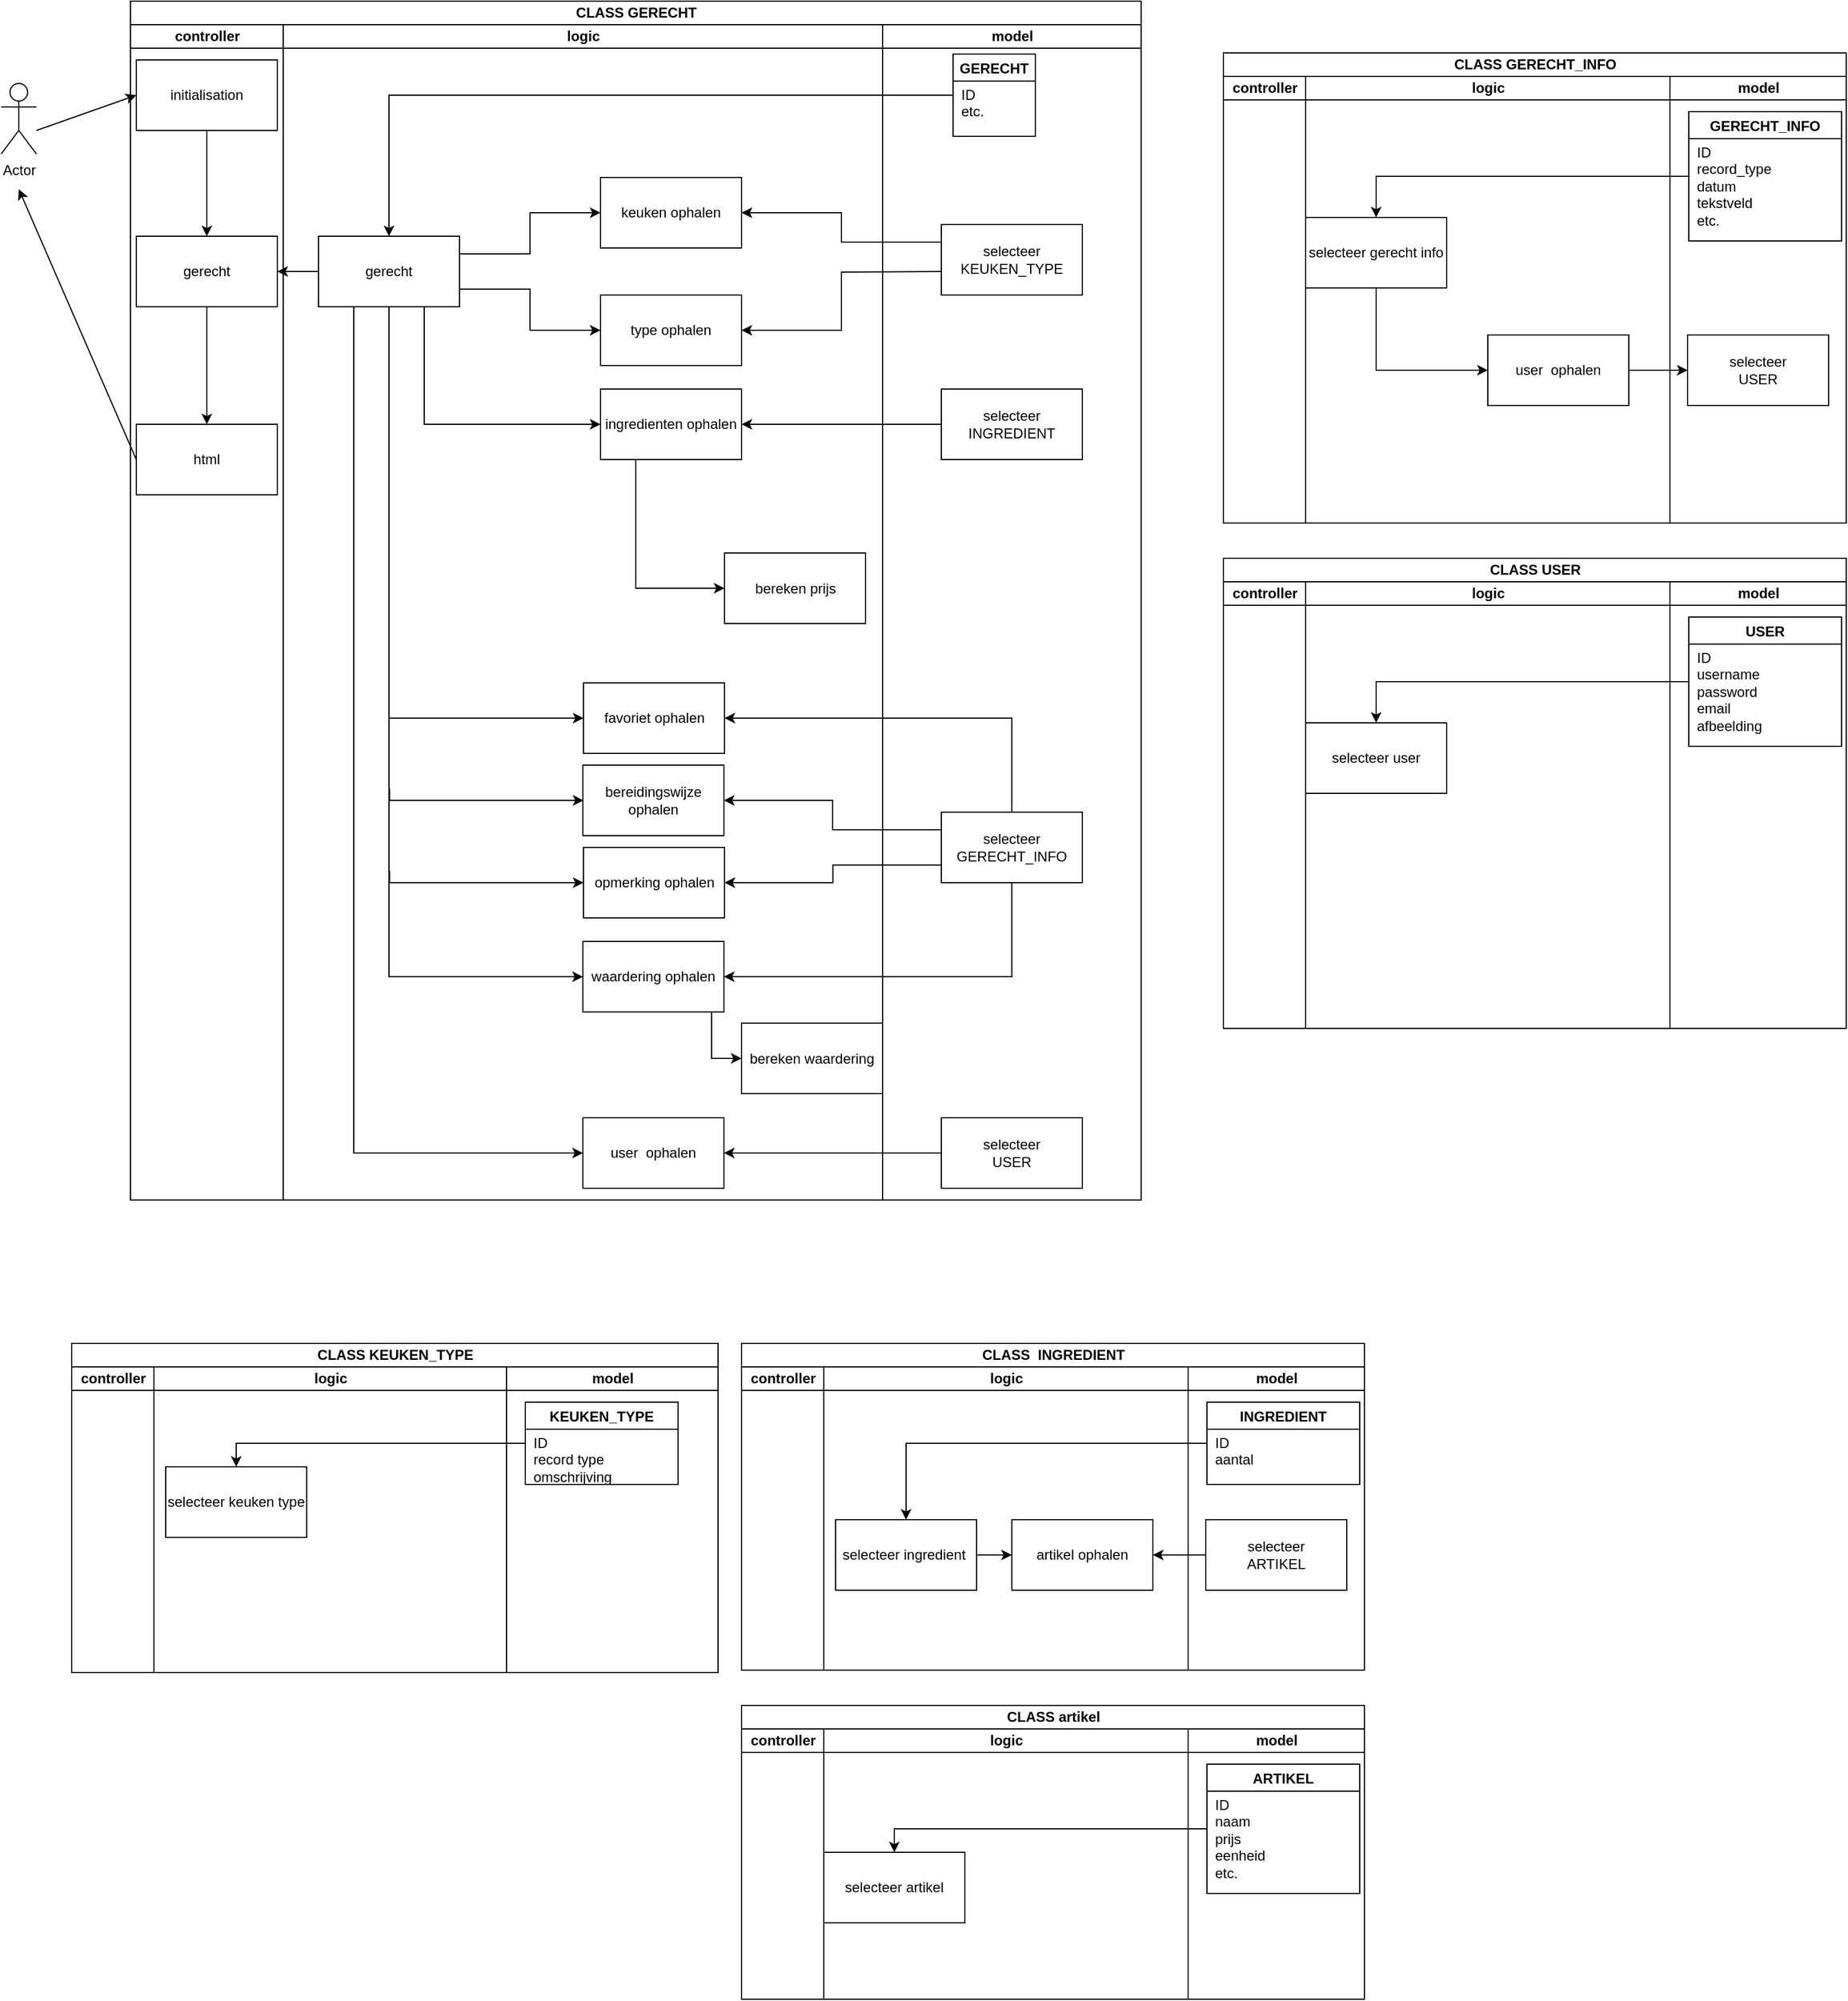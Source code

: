 <mxfile version="12.2.4" pages="1"><diagram id="YLEvg4QJpDKZLyRfdFkU" name="Page-1"><mxGraphModel dx="720" dy="549" grid="1" gridSize="10" guides="1" tooltips="1" connect="1" arrows="1" fold="1" page="1" pageScale="1" pageWidth="850" pageHeight="1100" math="0" shadow="0"><root><mxCell id="0"/><mxCell id="1" parent="0"/><mxCell id="2" value="CLASS GERECHT" style="swimlane;html=1;childLayout=stackLayout;resizeParent=1;resizeParentMax=0;startSize=20;" parent="1" vertex="1"><mxGeometry x="170" y="90" width="860" height="1020" as="geometry"/></mxCell><mxCell id="3" value="controller" style="swimlane;html=1;startSize=20;" parent="2" vertex="1"><mxGeometry y="20" width="130" height="1000" as="geometry"/></mxCell><UserObject label="initialisation" treeRoot="1" id="8"><mxCell style="whiteSpace=wrap;html=1;align=center;treeFolding=1;treeMoving=1;container=1;recursiveResize=0;" parent="3" vertex="1"><mxGeometry x="5" y="30" width="120" height="60" as="geometry"/></mxCell></UserObject><UserObject label="gerecht" treeRoot="1" id="14"><mxCell style="whiteSpace=wrap;html=1;align=center;treeFolding=1;treeMoving=1;container=1;recursiveResize=0;" parent="3" vertex="1"><mxGeometry x="5" y="180" width="120" height="60" as="geometry"/></mxCell></UserObject><UserObject label="html" treeRoot="1" id="15"><mxCell style="whiteSpace=wrap;html=1;align=center;treeFolding=1;treeMoving=1;container=1;recursiveResize=0;" parent="3" vertex="1"><mxGeometry x="5" y="340" width="120" height="60" as="geometry"/></mxCell></UserObject><mxCell id="17" value="" style="endArrow=classic;html=1;exitX=0.5;exitY=1;exitDx=0;exitDy=0;entryX=0.5;entryY=0;entryDx=0;entryDy=0;" parent="3" source="8" target="14" edge="1"><mxGeometry width="50" height="50" relative="1" as="geometry"><mxPoint x="-110" y="530" as="sourcePoint"/><mxPoint x="-60" y="480" as="targetPoint"/></mxGeometry></mxCell><mxCell id="18" value="" style="endArrow=classic;html=1;exitX=0.5;exitY=1;exitDx=0;exitDy=0;entryX=0.5;entryY=0;entryDx=0;entryDy=0;" parent="3" source="14" target="15" edge="1"><mxGeometry width="50" height="50" relative="1" as="geometry"><mxPoint x="75" y="100" as="sourcePoint"/><mxPoint x="75" y="190" as="targetPoint"/></mxGeometry></mxCell><mxCell id="4" value="logic" style="swimlane;html=1;startSize=20;" parent="2" vertex="1"><mxGeometry x="130" y="20" width="510" height="1000" as="geometry"/></mxCell><mxCell id="67" style="edgeStyle=orthogonalEdgeStyle;rounded=0;orthogonalLoop=1;jettySize=auto;html=1;exitX=1;exitY=0.25;exitDx=0;exitDy=0;" parent="4" source="21" target="46" edge="1"><mxGeometry relative="1" as="geometry"/></mxCell><mxCell id="68" style="edgeStyle=orthogonalEdgeStyle;rounded=0;orthogonalLoop=1;jettySize=auto;html=1;exitX=1;exitY=0.75;exitDx=0;exitDy=0;entryX=0;entryY=0.5;entryDx=0;entryDy=0;" parent="4" source="21" target="62" edge="1"><mxGeometry relative="1" as="geometry"/></mxCell><mxCell id="125" style="edgeStyle=orthogonalEdgeStyle;rounded=0;orthogonalLoop=1;jettySize=auto;html=1;exitX=0.5;exitY=1;exitDx=0;exitDy=0;entryX=0;entryY=0.5;entryDx=0;entryDy=0;" parent="4" source="21" target="122" edge="1"><mxGeometry relative="1" as="geometry"><Array as="points"><mxPoint x="120" y="240"/><mxPoint x="120" y="340"/></Array></mxGeometry></mxCell><mxCell id="167" style="edgeStyle=orthogonalEdgeStyle;rounded=0;orthogonalLoop=1;jettySize=auto;html=1;exitX=0.5;exitY=1;exitDx=0;exitDy=0;entryX=0;entryY=0.5;entryDx=0;entryDy=0;" parent="4" source="21" target="284" edge="1"><mxGeometry relative="1" as="geometry"><mxPoint x="220" y="720" as="targetPoint"/><Array as="points"><mxPoint x="90" y="810"/></Array></mxGeometry></mxCell><mxCell id="172" style="edgeStyle=orthogonalEdgeStyle;rounded=0;orthogonalLoop=1;jettySize=auto;html=1;exitX=0.25;exitY=1;exitDx=0;exitDy=0;entryX=0;entryY=0.5;entryDx=0;entryDy=0;" parent="4" source="21" target="171" edge="1"><mxGeometry relative="1" as="geometry"/></mxCell><UserObject label="gerecht" treeRoot="1" id="21"><mxCell style="whiteSpace=wrap;html=1;align=center;treeFolding=1;treeMoving=1;container=1;recursiveResize=0;" parent="4" vertex="1"><mxGeometry x="30" y="180" width="120" height="60" as="geometry"/></mxCell></UserObject><UserObject label="keuken ophalen" treeRoot="1" id="46"><mxCell style="whiteSpace=wrap;html=1;align=center;treeFolding=1;treeMoving=1;container=1;recursiveResize=0;" parent="4" vertex="1"><mxGeometry x="270" y="130" width="120" height="60" as="geometry"/></mxCell></UserObject><UserObject label="type ophalen" treeRoot="1" id="62"><mxCell style="whiteSpace=wrap;html=1;align=center;treeFolding=1;treeMoving=1;container=1;recursiveResize=0;" parent="4" vertex="1"><mxGeometry x="270" y="230" width="120" height="60" as="geometry"/></mxCell></UserObject><mxCell id="206" style="edgeStyle=orthogonalEdgeStyle;rounded=0;orthogonalLoop=1;jettySize=auto;html=1;exitX=0.25;exitY=1;exitDx=0;exitDy=0;entryX=0;entryY=0.5;entryDx=0;entryDy=0;" parent="4" source="122" target="204" edge="1"><mxGeometry relative="1" as="geometry"/></mxCell><UserObject label="ingredienten ophalen" treeRoot="1" id="122"><mxCell style="whiteSpace=wrap;html=1;align=center;treeFolding=1;treeMoving=1;container=1;recursiveResize=0;" parent="4" vertex="1"><mxGeometry x="270" y="310" width="120" height="60" as="geometry"/></mxCell></UserObject><UserObject label="bereidingswijze ophalen" treeRoot="1" id="166"><mxCell style="whiteSpace=wrap;html=1;align=center;treeFolding=1;treeMoving=1;container=1;recursiveResize=0;" parent="4" vertex="1"><mxGeometry x="255" y="630" width="120" height="60" as="geometry"/></mxCell></UserObject><UserObject label="user&amp;nbsp; ophalen" treeRoot="1" id="171"><mxCell style="whiteSpace=wrap;html=1;align=center;treeFolding=1;treeMoving=1;container=1;recursiveResize=0;" parent="4" vertex="1"><mxGeometry x="255" y="930" width="120" height="60" as="geometry"/></mxCell></UserObject><mxCell id="202" style="edgeStyle=orthogonalEdgeStyle;rounded=0;orthogonalLoop=1;jettySize=auto;html=1;exitX=0.5;exitY=1;exitDx=0;exitDy=0;entryX=0;entryY=0.5;entryDx=0;entryDy=0;" parent="4" target="203" edge="1"><mxGeometry relative="1" as="geometry"><mxPoint x="344.5" y="840" as="sourcePoint"/><Array as="points"><mxPoint x="364.5" y="840"/><mxPoint x="364.5" y="879"/></Array></mxGeometry></mxCell><UserObject label="bereken waardering" treeRoot="1" id="203"><mxCell style="whiteSpace=wrap;html=1;align=center;treeFolding=1;treeMoving=1;container=1;recursiveResize=0;" parent="4" vertex="1"><mxGeometry x="390" y="849.5" width="120" height="60" as="geometry"/></mxCell></UserObject><UserObject label="bereken prijs" treeRoot="1" id="204"><mxCell style="whiteSpace=wrap;html=1;align=center;treeFolding=1;treeMoving=1;container=1;recursiveResize=0;" parent="4" vertex="1"><mxGeometry x="375.5" y="449.5" width="120" height="60" as="geometry"/></mxCell></UserObject><UserObject label="favoriet ophalen" treeRoot="1" id="207"><mxCell style="whiteSpace=wrap;html=1;align=center;treeFolding=1;treeMoving=1;container=1;recursiveResize=0;" parent="4" vertex="1"><mxGeometry x="255.5" y="560" width="120" height="60" as="geometry"/></mxCell></UserObject><UserObject label="opmerking ophalen" treeRoot="1" id="245"><mxCell style="whiteSpace=wrap;html=1;align=center;treeFolding=1;treeMoving=1;container=1;recursiveResize=0;" parent="4" vertex="1"><mxGeometry x="255.5" y="700" width="120" height="60" as="geometry"/></mxCell></UserObject><UserObject label="waardering ophalen" treeRoot="1" id="284"><mxCell style="whiteSpace=wrap;html=1;align=center;treeFolding=1;treeMoving=1;container=1;recursiveResize=0;" parent="4" vertex="1"><mxGeometry x="255" y="780" width="120" height="60" as="geometry"/></mxCell></UserObject><mxCell id="288" style="edgeStyle=orthogonalEdgeStyle;rounded=0;orthogonalLoop=1;jettySize=auto;html=1;entryX=0;entryY=0.5;entryDx=0;entryDy=0;" parent="4" edge="1"><mxGeometry relative="1" as="geometry"><mxPoint x="90.5" y="650" as="sourcePoint"/><mxPoint x="255.5" y="660" as="targetPoint"/><Array as="points"><mxPoint x="90.5" y="660"/></Array></mxGeometry></mxCell><mxCell id="289" style="edgeStyle=orthogonalEdgeStyle;rounded=0;orthogonalLoop=1;jettySize=auto;html=1;entryX=0;entryY=0.5;entryDx=0;entryDy=0;" parent="4" edge="1"><mxGeometry relative="1" as="geometry"><mxPoint x="90.5" y="720" as="sourcePoint"/><mxPoint x="255.5" y="730" as="targetPoint"/><Array as="points"><mxPoint x="90" y="730"/></Array></mxGeometry></mxCell><mxCell id="5" value="model" style="swimlane;html=1;startSize=20;" parent="2" vertex="1"><mxGeometry x="640" y="20" width="220" height="1000" as="geometry"/></mxCell><mxCell id="28" value="GERECHT" style="swimlane;" parent="5" vertex="1"><mxGeometry x="60" y="25" width="70" height="70" as="geometry"/></mxCell><mxCell id="29" value="ID&lt;br&gt;etc." style="text;html=1;resizable=0;points=[];autosize=1;align=left;verticalAlign=top;spacingTop=-4;" parent="28" vertex="1"><mxGeometry x="5" y="25" width="30" height="30" as="geometry"/></mxCell><UserObject label="selecteer&lt;br&gt;KEUKEN_TYPE" treeRoot="1" id="63"><mxCell style="whiteSpace=wrap;html=1;align=center;treeFolding=1;treeMoving=1;container=1;recursiveResize=0;" parent="5" vertex="1"><mxGeometry x="50" y="170" width="120" height="60" as="geometry"/></mxCell></UserObject><UserObject label="selecteer&lt;br&gt;INGREDIENT" treeRoot="1" id="126"><mxCell style="whiteSpace=wrap;html=1;align=center;treeFolding=1;treeMoving=1;container=1;recursiveResize=0;" parent="5" vertex="1"><mxGeometry x="50" y="310" width="120" height="60" as="geometry"/></mxCell></UserObject><UserObject label="selecteer&lt;br&gt;GERECHT_INFO" treeRoot="1" id="168"><mxCell style="whiteSpace=wrap;html=1;align=center;treeFolding=1;treeMoving=1;container=1;recursiveResize=0;" parent="5" vertex="1"><mxGeometry x="50" y="670" width="120" height="60" as="geometry"/></mxCell></UserObject><UserObject label="selecteer&lt;br&gt;USER" treeRoot="1" id="173"><mxCell style="whiteSpace=wrap;html=1;align=center;treeFolding=1;treeMoving=1;container=1;recursiveResize=0;" parent="5" vertex="1"><mxGeometry x="50" y="930" width="120" height="60" as="geometry"/></mxCell></UserObject><mxCell id="22" value="" style="endArrow=classic;html=1;exitX=0;exitY=0.5;exitDx=0;exitDy=0;entryX=1;entryY=0.5;entryDx=0;entryDy=0;" parent="2" source="21" target="14" edge="1"><mxGeometry width="50" height="50" relative="1" as="geometry"><mxPoint x="-110" y="550" as="sourcePoint"/><mxPoint x="-60" y="500" as="targetPoint"/></mxGeometry></mxCell><mxCell id="27" style="edgeStyle=orthogonalEdgeStyle;rounded=0;orthogonalLoop=1;jettySize=auto;html=1;exitX=0;exitY=0.5;exitDx=0;exitDy=0;entryX=0.5;entryY=0;entryDx=0;entryDy=0;" parent="2" source="28" target="21" edge="1"><mxGeometry relative="1" as="geometry"><mxPoint x="689.571" y="79.571" as="sourcePoint"/></mxGeometry></mxCell><mxCell id="65" style="edgeStyle=orthogonalEdgeStyle;rounded=0;orthogonalLoop=1;jettySize=auto;html=1;entryX=1;entryY=0.5;entryDx=0;entryDy=0;" parent="2" target="62" edge="1"><mxGeometry relative="1" as="geometry"><mxPoint x="690" y="230" as="sourcePoint"/></mxGeometry></mxCell><mxCell id="66" style="edgeStyle=orthogonalEdgeStyle;rounded=0;orthogonalLoop=1;jettySize=auto;html=1;exitX=0;exitY=0.25;exitDx=0;exitDy=0;entryX=1;entryY=0.5;entryDx=0;entryDy=0;" parent="2" source="63" target="46" edge="1"><mxGeometry relative="1" as="geometry"/></mxCell><mxCell id="127" style="edgeStyle=orthogonalEdgeStyle;rounded=0;orthogonalLoop=1;jettySize=auto;html=1;exitX=0;exitY=0.5;exitDx=0;exitDy=0;" parent="2" source="126" target="122" edge="1"><mxGeometry relative="1" as="geometry"/></mxCell><mxCell id="174" style="edgeStyle=orthogonalEdgeStyle;rounded=0;orthogonalLoop=1;jettySize=auto;html=1;exitX=0;exitY=0.5;exitDx=0;exitDy=0;entryX=1;entryY=0.5;entryDx=0;entryDy=0;" parent="2" source="173" target="171" edge="1"><mxGeometry relative="1" as="geometry"><mxPoint x="620" y="970" as="targetPoint"/></mxGeometry></mxCell><mxCell id="290" style="edgeStyle=orthogonalEdgeStyle;rounded=0;orthogonalLoop=1;jettySize=auto;html=1;exitX=0.5;exitY=0;exitDx=0;exitDy=0;entryX=1;entryY=0.5;entryDx=0;entryDy=0;" parent="2" source="168" target="207" edge="1"><mxGeometry relative="1" as="geometry"><mxPoint x="670" y="580" as="sourcePoint"/></mxGeometry></mxCell><mxCell id="292" style="edgeStyle=orthogonalEdgeStyle;rounded=0;orthogonalLoop=1;jettySize=auto;html=1;exitX=0;exitY=0.75;exitDx=0;exitDy=0;entryX=1;entryY=0.5;entryDx=0;entryDy=0;" parent="2" source="168" target="245" edge="1"><mxGeometry relative="1" as="geometry"><mxPoint x="580" y="720" as="targetPoint"/></mxGeometry></mxCell><mxCell id="291" style="edgeStyle=orthogonalEdgeStyle;rounded=0;orthogonalLoop=1;jettySize=auto;html=1;entryX=1;entryY=0.5;entryDx=0;entryDy=0;exitX=0;exitY=0.25;exitDx=0;exitDy=0;" parent="2" source="168" target="166" edge="1"><mxGeometry relative="1" as="geometry"><mxPoint x="690" y="670" as="targetPoint"/><mxPoint x="598" y="640" as="sourcePoint"/></mxGeometry></mxCell><mxCell id="293" style="edgeStyle=orthogonalEdgeStyle;rounded=0;orthogonalLoop=1;jettySize=auto;html=1;entryX=1;entryY=0.5;entryDx=0;entryDy=0;exitX=0.5;exitY=1;exitDx=0;exitDy=0;" parent="2" source="168" target="284" edge="1"><mxGeometry relative="1" as="geometry"><mxPoint x="620" y="780" as="sourcePoint"/></mxGeometry></mxCell><mxCell id="7" value="Actor" style="shape=umlActor;verticalLabelPosition=bottom;labelBackgroundColor=#ffffff;verticalAlign=top;html=1;outlineConnect=0;" parent="1" vertex="1"><mxGeometry x="60" y="160" width="30" height="60" as="geometry"/></mxCell><mxCell id="16" value="" style="endArrow=classic;html=1;entryX=0;entryY=0.5;entryDx=0;entryDy=0;" parent="1" target="8" edge="1"><mxGeometry width="50" height="50" relative="1" as="geometry"><mxPoint x="90" y="200" as="sourcePoint"/><mxPoint x="110" y="590" as="targetPoint"/></mxGeometry></mxCell><mxCell id="19" value="" style="endArrow=classic;html=1;exitX=0;exitY=0.5;exitDx=0;exitDy=0;" parent="1" source="15" edge="1"><mxGeometry width="50" height="50" relative="1" as="geometry"><mxPoint x="25" y="300" as="sourcePoint"/><mxPoint x="75" y="250" as="targetPoint"/></mxGeometry></mxCell><mxCell id="94" value="CLASS KEUKEN_TYPE" style="swimlane;html=1;childLayout=stackLayout;resizeParent=1;resizeParentMax=0;startSize=20;" parent="1" vertex="1"><mxGeometry x="120" y="1232" width="550" height="280" as="geometry"/></mxCell><mxCell id="95" value="controller" style="swimlane;html=1;startSize=20;" parent="94" vertex="1"><mxGeometry y="20" width="70" height="260" as="geometry"/></mxCell><mxCell id="101" value="logic" style="swimlane;html=1;startSize=20;" parent="94" vertex="1"><mxGeometry x="70" y="20" width="300" height="260" as="geometry"/></mxCell><UserObject label="selecteer keuken type" treeRoot="1" id="118"><mxCell style="whiteSpace=wrap;html=1;align=center;treeFolding=1;treeMoving=1;container=1;recursiveResize=0;" parent="101" vertex="1"><mxGeometry x="10" y="85" width="120" height="60" as="geometry"/></mxCell></UserObject><mxCell id="107" value="model" style="swimlane;html=1;startSize=20;" parent="94" vertex="1"><mxGeometry x="370" y="20" width="180" height="260" as="geometry"/></mxCell><mxCell id="108" value="KEUKEN_TYPE" style="swimlane;" parent="107" vertex="1"><mxGeometry x="16" y="30" width="130" height="70" as="geometry"/></mxCell><mxCell id="109" value="ID&lt;br&gt;record type&lt;br&gt;omschrijving" style="text;html=1;resizable=0;points=[];autosize=1;align=left;verticalAlign=top;spacingTop=-4;" parent="108" vertex="1"><mxGeometry x="5" y="25" width="80" height="40" as="geometry"/></mxCell><mxCell id="121" style="edgeStyle=orthogonalEdgeStyle;rounded=0;orthogonalLoop=1;jettySize=auto;html=1;exitX=0;exitY=0.5;exitDx=0;exitDy=0;entryX=0.5;entryY=0;entryDx=0;entryDy=0;" parent="94" source="108" target="118" edge="1"><mxGeometry relative="1" as="geometry"/></mxCell><mxCell id="128" value="CLASS&amp;nbsp; INGREDIENT" style="swimlane;html=1;childLayout=stackLayout;resizeParent=1;resizeParentMax=0;startSize=20;" parent="1" vertex="1"><mxGeometry x="690" y="1232" width="530" height="278" as="geometry"/></mxCell><mxCell id="129" value="controller" style="swimlane;html=1;startSize=20;" parent="128" vertex="1"><mxGeometry y="20" width="70" height="258" as="geometry"/></mxCell><mxCell id="130" value="logic" style="swimlane;html=1;startSize=20;" parent="128" vertex="1"><mxGeometry x="70" y="20" width="310" height="258" as="geometry"/></mxCell><mxCell id="145" style="edgeStyle=orthogonalEdgeStyle;rounded=0;orthogonalLoop=1;jettySize=auto;html=1;exitX=1;exitY=0.5;exitDx=0;exitDy=0;" parent="130" source="131" target="144" edge="1"><mxGeometry relative="1" as="geometry"/></mxCell><UserObject label="selecteer ingredient&amp;nbsp;" treeRoot="1" id="131"><mxCell style="whiteSpace=wrap;html=1;align=center;treeFolding=1;treeMoving=1;container=1;recursiveResize=0;" parent="130" vertex="1"><mxGeometry x="10" y="130" width="120" height="60" as="geometry"/></mxCell></UserObject><UserObject label="artikel ophalen&lt;span style=&quot;color: rgba(0 , 0 , 0 , 0) ; font-family: monospace ; font-size: 0px ; white-space: nowrap&quot;&gt;%3CmxGraphModel%3E%3Croot%3E%3CmxCell%20id%3D%220%22%2F%3E%3CmxCell%20id%3D%221%22%20parent%3D%220%22%2F%3E%3CmxCell%20id%3D%222%22%20value%3D%22CLASS%20KEUKEN_TYPE%22%20style%3D%22swimlane%3Bhtml%3D1%3BchildLayout%3DstackLayout%3BresizeParent%3D1%3BresizeParentMax%3D0%3BstartSize%3D20%3B%22%20vertex%3D%221%22%20parent%3D%221%22%3E%3CmxGeometry%20x%3D%22160%22%20y%3D%22660%22%20width%3D%22520%22%20height%3D%22250%22%20as%3D%22geometry%22%2F%3E%3C%2FmxCell%3E%3CmxCell%20id%3D%223%22%20value%3D%22controller%22%20style%3D%22swimlane%3Bhtml%3D1%3BstartSize%3D20%3B%22%20vertex%3D%221%22%20parent%3D%222%22%3E%3CmxGeometry%20y%3D%2220%22%20width%3D%2270%22%20height%3D%22230%22%20as%3D%22geometry%22%2F%3E%3C%2FmxCell%3E%3CmxCell%20id%3D%224%22%20value%3D%22logic%22%20style%3D%22swimlane%3Bhtml%3D1%3BstartSize%3D20%3B%22%20vertex%3D%221%22%20parent%3D%222%22%3E%3CmxGeometry%20x%3D%2270%22%20y%3D%2220%22%20width%3D%22270%22%20height%3D%22230%22%20as%3D%22geometry%22%2F%3E%3C%2FmxCell%3E%3CUserObject%20label%3D%22ophalen%26amp%3Bnbsp%3B%26lt%3Bbr%26gt%3BKEUKEN_TYPE%22%20treeRoot%3D%221%22%20id%3D%225%22%3E%3CmxCell%20style%3D%22whiteSpace%3Dwrap%3Bhtml%3D1%3Balign%3Dcenter%3BtreeFolding%3D1%3BtreeMoving%3D1%3Bcontainer%3D1%3BrecursiveResize%3D0%3B%22%20vertex%3D%221%22%20parent%3D%224%22%3E%3CmxGeometry%20x%3D%2270%22%20y%3D%2285%22%20width%3D%22120%22%20height%3D%2260%22%20as%3D%22geometry%22%2F%3E%3C%2FmxCell%3E%3C%2FUserObject%3E%3CmxCell%20id%3D%226%22%20value%3D%22model%22%20style%3D%22swimlane%3Bhtml%3D1%3BstartSize%3D20%3B%22%20vertex%3D%221%22%20parent%3D%222%22%3E%3CmxGeometry%20x%3D%22340%22%20y%3D%2220%22%20width%3D%22180%22%20height%3D%22230%22%20as%3D%22geometry%22%2F%3E%3C%2FmxCell%3E%3CmxCell%20id%3D%227%22%20value%3D%22KEUKEN_TYPE%22%20style%3D%22swimlane%3B%22%20vertex%3D%221%22%20parent%3D%226%22%3E%3CmxGeometry%20x%3D%2216%22%20y%3D%2230%22%20width%3D%22130%22%20height%3D%2270%22%20as%3D%22geometry%22%2F%3E%3C%2FmxCell%3E%3CmxCell%20id%3D%228%22%20value%3D%22ID%26lt%3Bbr%26gt%3Brecord%20type%26lt%3Bbr%26gt%3Bomschrijving%22%20style%3D%22text%3Bhtml%3D1%3Bresizable%3D0%3Bpoints%3D%5B%5D%3Bautosize%3D1%3Balign%3Dleft%3BverticalAlign%3Dtop%3BspacingTop%3D-4%3B%22%20vertex%3D%221%22%20parent%3D%227%22%3E%3CmxGeometry%20x%3D%225%22%20y%3D%2225%22%20width%3D%2280%22%20height%3D%2240%22%20as%3D%22geometry%22%2F%3E%3C%2FmxCell%3E%3CmxCell%20id%3D%229%22%20style%3D%22edgeStyle%3DorthogonalEdgeStyle%3Brounded%3D0%3BorthogonalLoop%3D1%3BjettySize%3Dauto%3Bhtml%3D1%3BexitX%3D0%3BexitY%3D0.5%3BexitDx%3D0%3BexitDy%3D0%3BentryX%3D0.5%3BentryY%3D0%3BentryDx%3D0%3BentryDy%3D0%3B%22%20edge%3D%221%22%20parent%3D%222%22%20source%3D%227%22%20target%3D%225%22%3E%3CmxGeometry%20relative%3D%221%22%20as%3D%22geometry%22%2F%3E%3C%2FmxCell%3E%3C%2Froot%3E%3C%2FmxGraphModel%3E&lt;/span&gt;" treeRoot="1" id="144"><mxCell style="whiteSpace=wrap;html=1;align=center;treeFolding=1;treeMoving=1;container=1;recursiveResize=0;" parent="130" vertex="1"><mxGeometry x="160" y="130" width="120" height="60" as="geometry"/></mxCell></UserObject><mxCell id="132" value="model" style="swimlane;html=1;startSize=20;" parent="128" vertex="1"><mxGeometry x="380" y="20" width="150" height="258" as="geometry"/></mxCell><mxCell id="133" value="INGREDIENT" style="swimlane;" parent="132" vertex="1"><mxGeometry x="16" y="30" width="130" height="70" as="geometry"/></mxCell><mxCell id="134" value="ID&lt;br&gt;aantal" style="text;html=1;resizable=0;points=[];autosize=1;align=left;verticalAlign=top;spacingTop=-4;" parent="133" vertex="1"><mxGeometry x="5" y="25" width="50" height="30" as="geometry"/></mxCell><UserObject label="selecteer&lt;br&gt;ARTIKEL" treeRoot="1" id="146"><mxCell style="whiteSpace=wrap;html=1;align=center;treeFolding=1;treeMoving=1;container=1;recursiveResize=0;" parent="132" vertex="1"><mxGeometry x="15" y="130" width="120" height="60" as="geometry"/></mxCell></UserObject><mxCell id="135" style="edgeStyle=orthogonalEdgeStyle;rounded=0;orthogonalLoop=1;jettySize=auto;html=1;exitX=0;exitY=0.5;exitDx=0;exitDy=0;entryX=0.5;entryY=0;entryDx=0;entryDy=0;" parent="128" source="133" target="131" edge="1"><mxGeometry relative="1" as="geometry"/></mxCell><mxCell id="147" style="edgeStyle=orthogonalEdgeStyle;rounded=0;orthogonalLoop=1;jettySize=auto;html=1;exitX=0;exitY=0.5;exitDx=0;exitDy=0;entryX=1;entryY=0.5;entryDx=0;entryDy=0;" parent="128" source="146" target="144" edge="1"><mxGeometry relative="1" as="geometry"/></mxCell><mxCell id="136" value="CLASS artikel" style="swimlane;html=1;childLayout=stackLayout;resizeParent=1;resizeParentMax=0;startSize=20;" parent="1" vertex="1"><mxGeometry x="690" y="1540" width="530" height="250" as="geometry"/></mxCell><mxCell id="137" value="controller" style="swimlane;html=1;startSize=20;" parent="136" vertex="1"><mxGeometry y="20" width="70" height="230" as="geometry"/></mxCell><mxCell id="138" value="logic" style="swimlane;html=1;startSize=20;" parent="136" vertex="1"><mxGeometry x="70" y="20" width="310" height="230" as="geometry"/></mxCell><UserObject label="&amp;nbsp;selecteer artikel&amp;nbsp;" treeRoot="1" id="139"><mxCell style="whiteSpace=wrap;html=1;align=center;treeFolding=1;treeMoving=1;container=1;recursiveResize=0;" parent="138" vertex="1"><mxGeometry y="105" width="120" height="60" as="geometry"/></mxCell></UserObject><mxCell id="140" value="model" style="swimlane;html=1;startSize=20;" parent="136" vertex="1"><mxGeometry x="380" y="20" width="150" height="230" as="geometry"/></mxCell><mxCell id="141" value="ARTIKEL" style="swimlane;" parent="140" vertex="1"><mxGeometry x="16" y="30" width="130" height="110" as="geometry"/></mxCell><mxCell id="142" value="ID&lt;br&gt;naam&lt;br&gt;prijs&lt;br&gt;eenheid&lt;br&gt;etc." style="text;html=1;resizable=0;points=[];autosize=1;align=left;verticalAlign=top;spacingTop=-4;" parent="141" vertex="1"><mxGeometry x="5" y="25" width="60" height="70" as="geometry"/></mxCell><mxCell id="143" style="edgeStyle=orthogonalEdgeStyle;rounded=0;orthogonalLoop=1;jettySize=auto;html=1;exitX=0;exitY=0.5;exitDx=0;exitDy=0;entryX=0.5;entryY=0;entryDx=0;entryDy=0;" parent="136" source="141" target="139" edge="1"><mxGeometry relative="1" as="geometry"/></mxCell><mxCell id="175" value="CLASS GERECHT_INFO" style="swimlane;html=1;childLayout=stackLayout;resizeParent=1;resizeParentMax=0;startSize=20;" parent="1" vertex="1"><mxGeometry x="1100" y="134" width="530" height="400" as="geometry"/></mxCell><mxCell id="176" value="controller" style="swimlane;html=1;startSize=20;" parent="175" vertex="1"><mxGeometry y="20" width="70" height="380" as="geometry"/></mxCell><mxCell id="177" value="logic" style="swimlane;html=1;startSize=20;" parent="175" vertex="1"><mxGeometry x="70" y="20" width="310" height="380" as="geometry"/></mxCell><mxCell id="187" style="edgeStyle=orthogonalEdgeStyle;rounded=0;orthogonalLoop=1;jettySize=auto;html=1;exitX=0.5;exitY=1;exitDx=0;exitDy=0;entryX=0;entryY=0.5;entryDx=0;entryDy=0;" parent="177" source="178" target="186" edge="1"><mxGeometry relative="1" as="geometry"/></mxCell><UserObject label="selecteer gerecht info" treeRoot="1" id="178"><mxCell style="whiteSpace=wrap;html=1;align=center;treeFolding=1;treeMoving=1;container=1;recursiveResize=0;" parent="177" vertex="1"><mxGeometry y="120" width="120" height="60" as="geometry"/></mxCell></UserObject><UserObject label="user&amp;nbsp; ophalen" treeRoot="1" id="186"><mxCell style="whiteSpace=wrap;html=1;align=center;treeFolding=1;treeMoving=1;container=1;recursiveResize=0;" parent="177" vertex="1"><mxGeometry x="155" y="220" width="120" height="60" as="geometry"/></mxCell></UserObject><mxCell id="179" value="model" style="swimlane;html=1;startSize=20;" parent="175" vertex="1"><mxGeometry x="380" y="20" width="150" height="380" as="geometry"/></mxCell><mxCell id="180" value="GERECHT_INFO" style="swimlane;" parent="179" vertex="1"><mxGeometry x="16" y="30" width="130" height="110" as="geometry"/></mxCell><mxCell id="181" value="ID&lt;br&gt;record_type&lt;br&gt;datum&lt;br&gt;tekstveld&lt;br&gt;etc." style="text;html=1;resizable=0;points=[];autosize=1;align=left;verticalAlign=top;spacingTop=-4;" parent="180" vertex="1"><mxGeometry x="5" y="25" width="80" height="70" as="geometry"/></mxCell><UserObject label="selecteer&lt;br&gt;USER" treeRoot="1" id="188"><mxCell style="whiteSpace=wrap;html=1;align=center;treeFolding=1;treeMoving=1;container=1;recursiveResize=0;" parent="179" vertex="1"><mxGeometry x="15" y="220" width="120" height="60" as="geometry"/></mxCell></UserObject><mxCell id="182" style="edgeStyle=orthogonalEdgeStyle;rounded=0;orthogonalLoop=1;jettySize=auto;html=1;exitX=0;exitY=0.5;exitDx=0;exitDy=0;entryX=0.5;entryY=0;entryDx=0;entryDy=0;" parent="175" source="180" target="178" edge="1"><mxGeometry relative="1" as="geometry"/></mxCell><mxCell id="189" style="edgeStyle=orthogonalEdgeStyle;rounded=0;orthogonalLoop=1;jettySize=auto;html=1;exitX=1;exitY=0.5;exitDx=0;exitDy=0;" parent="175" source="186" target="188" edge="1"><mxGeometry relative="1" as="geometry"/></mxCell><mxCell id="190" value="CLASS USER" style="swimlane;html=1;childLayout=stackLayout;resizeParent=1;resizeParentMax=0;startSize=20;" parent="1" vertex="1"><mxGeometry x="1100" y="564" width="530" height="400" as="geometry"/></mxCell><mxCell id="191" value="controller" style="swimlane;html=1;startSize=20;" parent="190" vertex="1"><mxGeometry y="20" width="70" height="380" as="geometry"/></mxCell><mxCell id="192" value="logic" style="swimlane;html=1;startSize=20;" parent="190" vertex="1"><mxGeometry x="70" y="20" width="310" height="380" as="geometry"/></mxCell><UserObject label="selecteer user" treeRoot="1" id="194"><mxCell style="whiteSpace=wrap;html=1;align=center;treeFolding=1;treeMoving=1;container=1;recursiveResize=0;" parent="192" vertex="1"><mxGeometry y="120" width="120" height="60" as="geometry"/></mxCell></UserObject><mxCell id="196" value="model" style="swimlane;html=1;startSize=20;" parent="190" vertex="1"><mxGeometry x="380" y="20" width="150" height="380" as="geometry"/></mxCell><mxCell id="197" value="USER" style="swimlane;" parent="196" vertex="1"><mxGeometry x="16" y="30" width="130" height="110" as="geometry"/></mxCell><mxCell id="198" value="ID&lt;br&gt;username&lt;br&gt;password&lt;br&gt;email&lt;br&gt;afbeelding" style="text;html=1;resizable=0;points=[];autosize=1;align=left;verticalAlign=top;spacingTop=-4;" parent="197" vertex="1"><mxGeometry x="5" y="25" width="70" height="70" as="geometry"/></mxCell><mxCell id="200" style="edgeStyle=orthogonalEdgeStyle;rounded=0;orthogonalLoop=1;jettySize=auto;html=1;exitX=0;exitY=0.5;exitDx=0;exitDy=0;entryX=0.5;entryY=0;entryDx=0;entryDy=0;" parent="190" source="197" target="194" edge="1"><mxGeometry relative="1" as="geometry"/></mxCell><mxCell id="286" style="edgeStyle=orthogonalEdgeStyle;rounded=0;orthogonalLoop=1;jettySize=auto;html=1;entryX=0;entryY=0.5;entryDx=0;entryDy=0;" parent="1" target="207" edge="1"><mxGeometry relative="1" as="geometry"><mxPoint x="390" y="690" as="sourcePoint"/><mxPoint x="565" y="780" as="targetPoint"/><Array as="points"><mxPoint x="390" y="700"/></Array></mxGeometry></mxCell></root></mxGraphModel></diagram></mxfile>